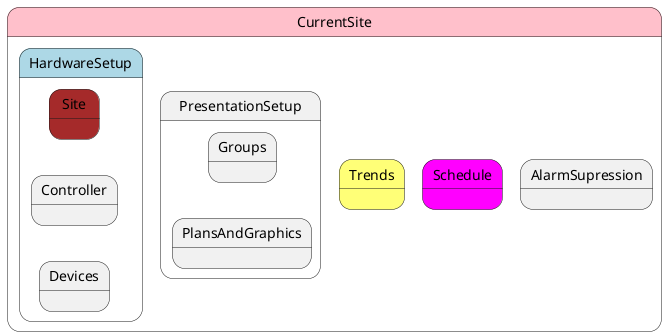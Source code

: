 @startuml
state CurrentSite #pink {
    state HardwareSetup #lightblue {
       state Site #brown
        Site -[hidden]-> Controller
        Controller -[hidden]-> Devices
    }
    state PresentationSetup{
        Groups -[hidden]-> PlansAndGraphics
    }
    state Trends #FFFF77
    state Schedule #magenta
    state AlarmSupression
}
@enduml